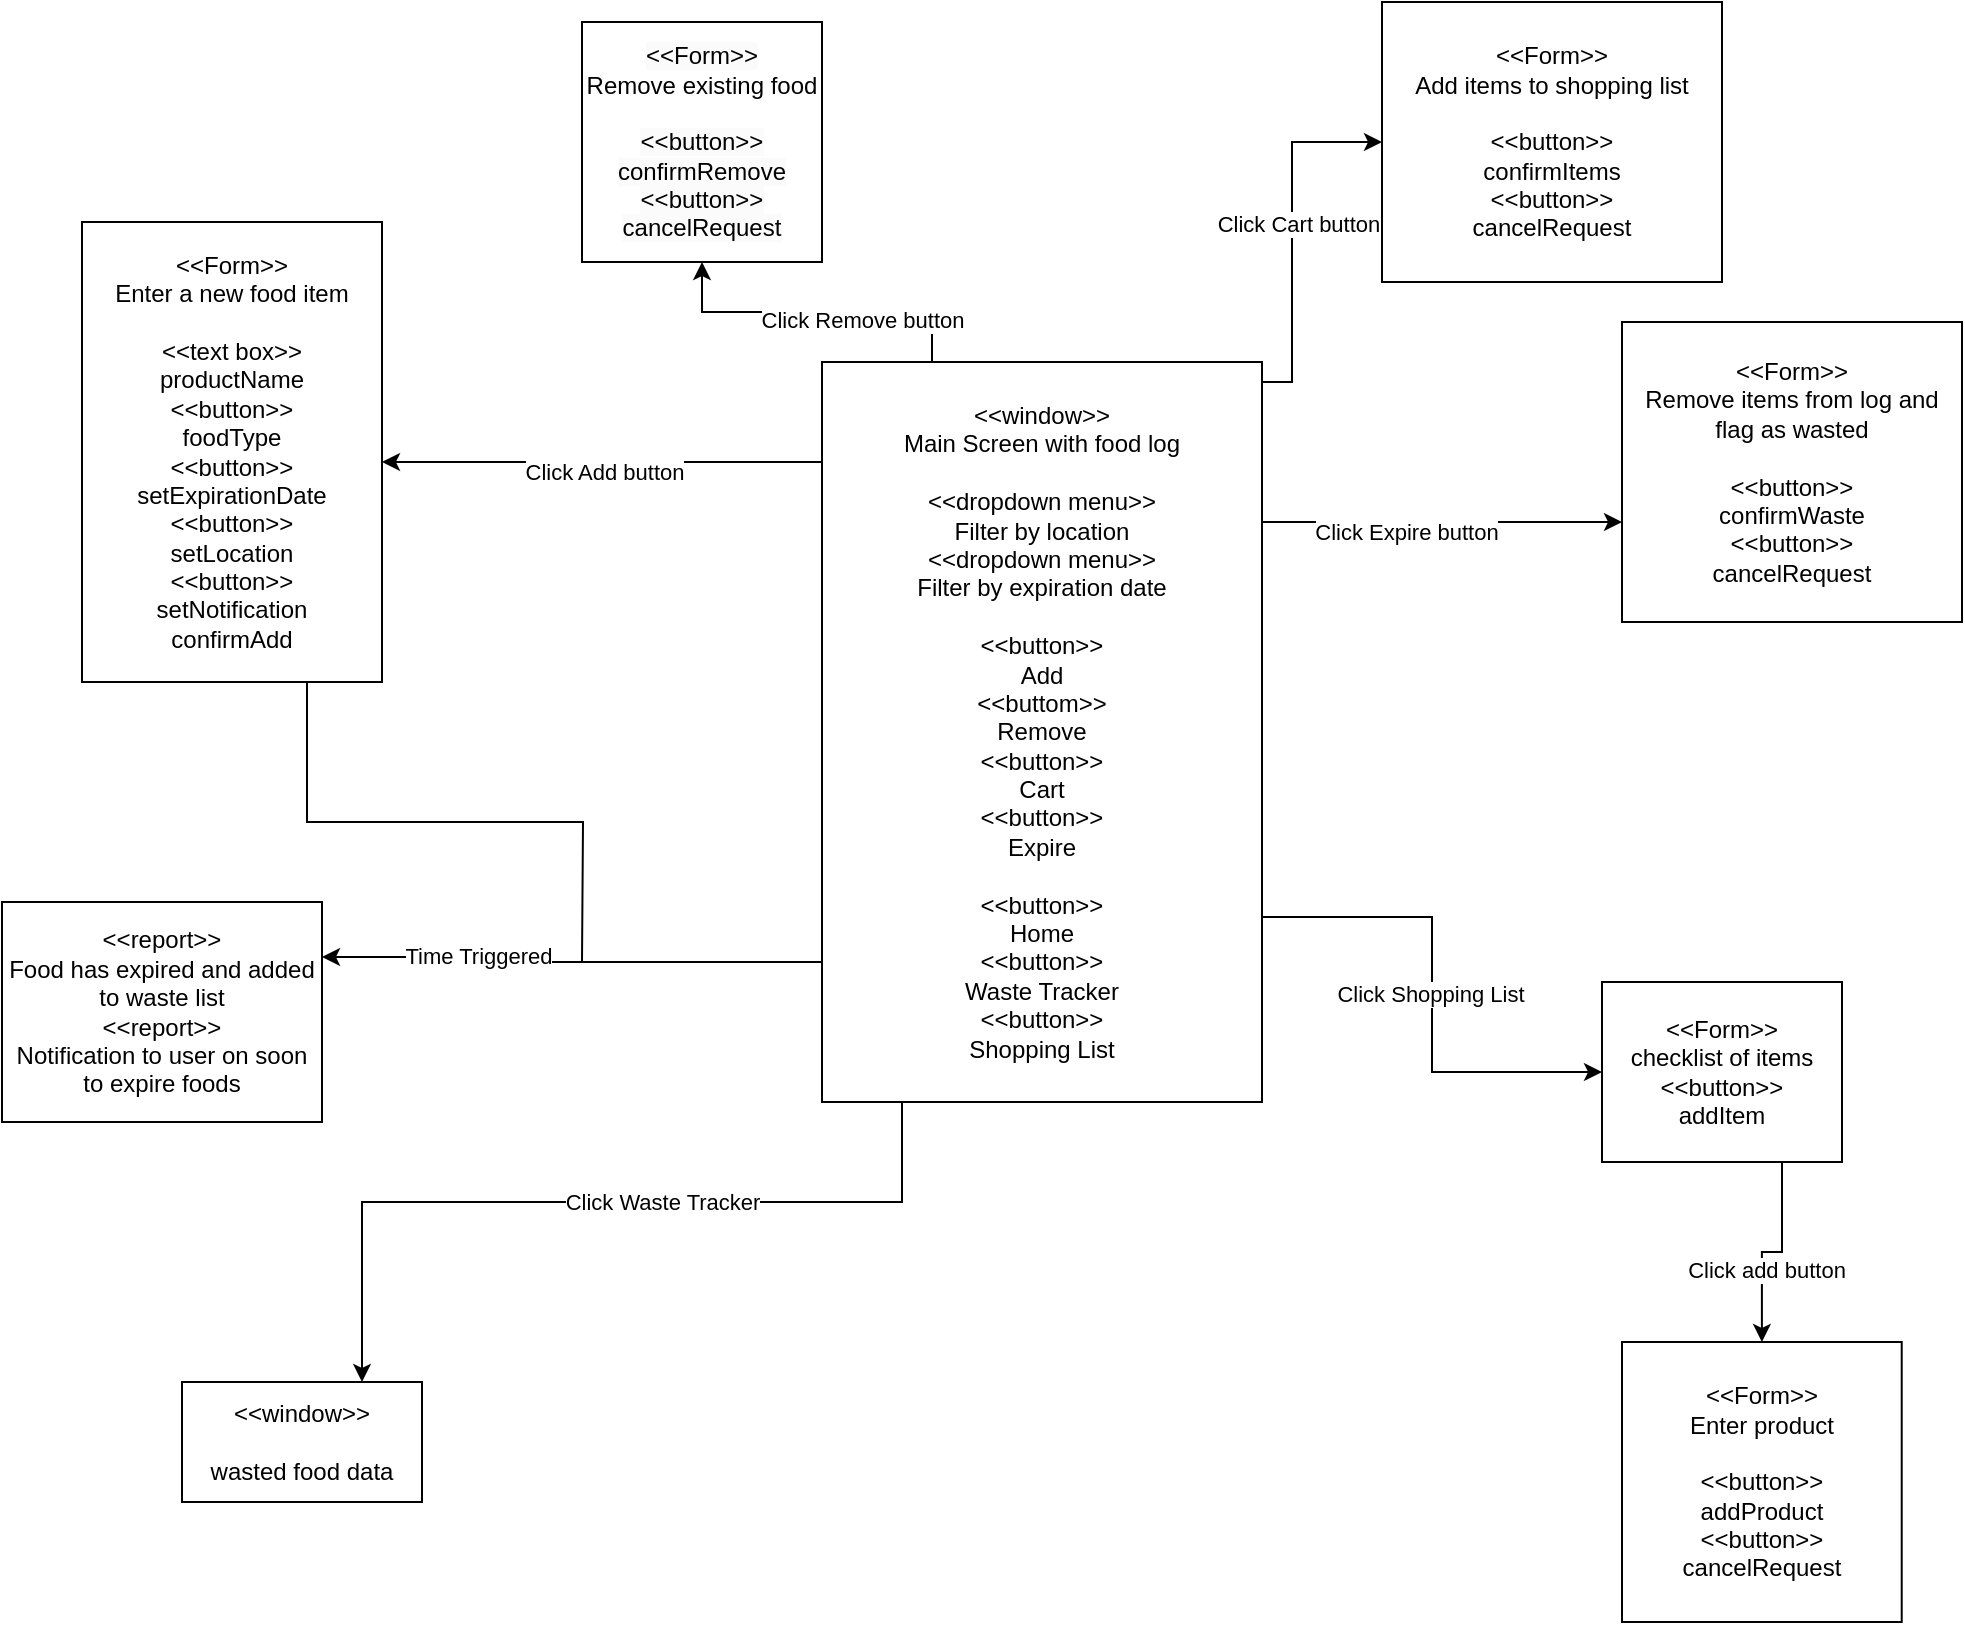 <mxfile version="21.2.3" type="onedrive">
  <diagram name="Page-1" id="HCdrvNL-GXVqj2tD4UYe">
    <mxGraphModel dx="501" dy="609" grid="1" gridSize="10" guides="1" tooltips="1" connect="1" arrows="1" fold="1" page="1" pageScale="1" pageWidth="1100" pageHeight="850" math="0" shadow="0">
      <root>
        <mxCell id="0" />
        <mxCell id="1" parent="0" />
        <mxCell id="Hvjd1tM8WR84NhfFRs1E-5" style="edgeStyle=orthogonalEdgeStyle;rounded=0;orthogonalLoop=1;jettySize=auto;html=1;exitX=0;exitY=0;exitDx=0;exitDy=0;" parent="1" source="Hvjd1tM8WR84NhfFRs1E-4" target="Hvjd1tM8WR84NhfFRs1E-6" edge="1">
          <mxGeometry relative="1" as="geometry">
            <mxPoint x="180" y="210" as="targetPoint" />
            <Array as="points">
              <mxPoint x="440" y="260" />
              <mxPoint x="180" y="260" />
            </Array>
          </mxGeometry>
        </mxCell>
        <mxCell id="Hvjd1tM8WR84NhfFRs1E-13" value="Click Add button" style="edgeLabel;html=1;align=center;verticalAlign=middle;resizable=0;points=[];" parent="Hvjd1tM8WR84NhfFRs1E-5" vertex="1" connectable="0">
          <mxGeometry x="0.183" y="5" relative="1" as="geometry">
            <mxPoint as="offset" />
          </mxGeometry>
        </mxCell>
        <mxCell id="Hvjd1tM8WR84NhfFRs1E-7" style="edgeStyle=orthogonalEdgeStyle;rounded=0;orthogonalLoop=1;jettySize=auto;html=1;exitX=0.25;exitY=0;exitDx=0;exitDy=0;" parent="1" source="Hvjd1tM8WR84NhfFRs1E-4" target="Hvjd1tM8WR84NhfFRs1E-8" edge="1">
          <mxGeometry relative="1" as="geometry">
            <mxPoint x="390" y="190" as="targetPoint" />
          </mxGeometry>
        </mxCell>
        <mxCell id="Hvjd1tM8WR84NhfFRs1E-14" value="Click Remove button" style="edgeLabel;html=1;align=center;verticalAlign=middle;resizable=0;points=[];" parent="Hvjd1tM8WR84NhfFRs1E-7" vertex="1" connectable="0">
          <mxGeometry x="-0.252" y="4" relative="1" as="geometry">
            <mxPoint x="1" as="offset" />
          </mxGeometry>
        </mxCell>
        <mxCell id="Hvjd1tM8WR84NhfFRs1E-9" style="edgeStyle=orthogonalEdgeStyle;rounded=0;orthogonalLoop=1;jettySize=auto;html=1;exitX=0.75;exitY=0;exitDx=0;exitDy=0;" parent="1" source="Hvjd1tM8WR84NhfFRs1E-4" target="Hvjd1tM8WR84NhfFRs1E-10" edge="1">
          <mxGeometry relative="1" as="geometry">
            <mxPoint x="650" y="210" as="targetPoint" />
            <Array as="points">
              <mxPoint x="650" y="250" />
              <mxPoint x="650" y="220" />
              <mxPoint x="675" y="220" />
            </Array>
          </mxGeometry>
        </mxCell>
        <mxCell id="Hvjd1tM8WR84NhfFRs1E-15" value="Click Cart button" style="edgeLabel;html=1;align=center;verticalAlign=middle;resizable=0;points=[];" parent="Hvjd1tM8WR84NhfFRs1E-9" vertex="1" connectable="0">
          <mxGeometry x="0.437" y="-2" relative="1" as="geometry">
            <mxPoint x="1" as="offset" />
          </mxGeometry>
        </mxCell>
        <mxCell id="Hvjd1tM8WR84NhfFRs1E-11" style="edgeStyle=orthogonalEdgeStyle;rounded=0;orthogonalLoop=1;jettySize=auto;html=1;exitX=1;exitY=0;exitDx=0;exitDy=0;" parent="1" source="Hvjd1tM8WR84NhfFRs1E-4" target="Hvjd1tM8WR84NhfFRs1E-12" edge="1">
          <mxGeometry relative="1" as="geometry">
            <mxPoint x="810" y="310" as="targetPoint" />
            <Array as="points">
              <mxPoint x="660" y="290" />
            </Array>
          </mxGeometry>
        </mxCell>
        <mxCell id="Hvjd1tM8WR84NhfFRs1E-16" value="Click Expire button" style="edgeLabel;html=1;align=center;verticalAlign=middle;resizable=0;points=[];" parent="Hvjd1tM8WR84NhfFRs1E-11" vertex="1" connectable="0">
          <mxGeometry x="0.168" y="-5" relative="1" as="geometry">
            <mxPoint as="offset" />
          </mxGeometry>
        </mxCell>
        <mxCell id="Hvjd1tM8WR84NhfFRs1E-17" style="edgeStyle=orthogonalEdgeStyle;rounded=0;orthogonalLoop=1;jettySize=auto;html=1;exitX=0;exitY=0.75;exitDx=0;exitDy=0;" parent="1" edge="1">
          <mxGeometry relative="1" as="geometry">
            <mxPoint x="210.0" y="720" as="targetPoint" />
            <mxPoint x="480" y="547.5" as="sourcePoint" />
            <Array as="points">
              <mxPoint x="480" y="630" />
              <mxPoint x="210" y="630" />
            </Array>
          </mxGeometry>
        </mxCell>
        <mxCell id="Hvjd1tM8WR84NhfFRs1E-19" value="Click Waste Tracker" style="edgeLabel;html=1;align=center;verticalAlign=middle;resizable=0;points=[];" parent="Hvjd1tM8WR84NhfFRs1E-17" vertex="1" connectable="0">
          <mxGeometry x="-0.545" y="-6" relative="1" as="geometry">
            <mxPoint x="-102" y="6" as="offset" />
          </mxGeometry>
        </mxCell>
        <mxCell id="Hvjd1tM8WR84NhfFRs1E-21" style="edgeStyle=orthogonalEdgeStyle;rounded=0;orthogonalLoop=1;jettySize=auto;html=1;exitX=1;exitY=0.75;exitDx=0;exitDy=0;" parent="1" source="Hvjd1tM8WR84NhfFRs1E-4" target="Hvjd1tM8WR84NhfFRs1E-23" edge="1">
          <mxGeometry relative="1" as="geometry">
            <mxPoint x="790" y="520" as="targetPoint" />
          </mxGeometry>
        </mxCell>
        <mxCell id="Hvjd1tM8WR84NhfFRs1E-22" value="Click Shopping List" style="edgeLabel;html=1;align=center;verticalAlign=middle;resizable=0;points=[];" parent="Hvjd1tM8WR84NhfFRs1E-21" vertex="1" connectable="0">
          <mxGeometry x="-0.001" y="-1" relative="1" as="geometry">
            <mxPoint as="offset" />
          </mxGeometry>
        </mxCell>
        <mxCell id="_3oX5gugITDFDEBaIKNf-1" style="edgeStyle=orthogonalEdgeStyle;rounded=0;orthogonalLoop=1;jettySize=auto;html=1;exitX=0;exitY=0.75;exitDx=0;exitDy=0;entryX=1;entryY=0.25;entryDx=0;entryDy=0;" parent="1" source="Hvjd1tM8WR84NhfFRs1E-4" target="_3oX5gugITDFDEBaIKNf-3" edge="1">
          <mxGeometry relative="1" as="geometry">
            <mxPoint x="290" y="487.391" as="targetPoint" />
            <Array as="points">
              <mxPoint x="440" y="510" />
              <mxPoint x="250" y="510" />
              <mxPoint x="250" y="507" />
            </Array>
          </mxGeometry>
        </mxCell>
        <mxCell id="_3oX5gugITDFDEBaIKNf-6" value="Time Triggered" style="edgeLabel;html=1;align=center;verticalAlign=middle;resizable=0;points=[];" parent="_3oX5gugITDFDEBaIKNf-1" connectable="0" vertex="1">
          <mxGeometry x="0.414" y="-3" relative="1" as="geometry">
            <mxPoint as="offset" />
          </mxGeometry>
        </mxCell>
        <mxCell id="Hvjd1tM8WR84NhfFRs1E-4" value="&amp;lt;&amp;lt;window&amp;gt;&amp;gt;&lt;br style=&quot;border-color: var(--border-color);&quot;&gt;Main Screen with food log&lt;br style=&quot;border-color: var(--border-color);&quot;&gt;&lt;br&gt;&amp;lt;&amp;lt;dropdown menu&amp;gt;&amp;gt;&lt;br&gt;Filter by location&lt;br&gt;&amp;lt;&amp;lt;dropdown menu&amp;gt;&amp;gt;&lt;br&gt;Filter by expiration date&lt;br&gt;&lt;br style=&quot;border-color: var(--border-color);&quot;&gt;&amp;lt;&amp;lt;button&amp;gt;&amp;gt;&lt;br style=&quot;border-color: var(--border-color);&quot;&gt;Add&lt;br style=&quot;border-color: var(--border-color);&quot;&gt;&amp;lt;&amp;lt;buttom&amp;gt;&amp;gt;&lt;br style=&quot;border-color: var(--border-color);&quot;&gt;Remove&lt;br style=&quot;border-color: var(--border-color);&quot;&gt;&amp;lt;&amp;lt;button&amp;gt;&amp;gt;&lt;br style=&quot;border-color: var(--border-color);&quot;&gt;Cart&lt;br style=&quot;border-color: var(--border-color);&quot;&gt;&amp;lt;&amp;lt;button&amp;gt;&amp;gt;&lt;br style=&quot;border-color: var(--border-color);&quot;&gt;Expire&lt;br style=&quot;border-color: var(--border-color);&quot;&gt;&lt;br style=&quot;border-color: var(--border-color);&quot;&gt;&amp;lt;&amp;lt;button&amp;gt;&amp;gt;&lt;br style=&quot;border-color: var(--border-color);&quot;&gt;Home&lt;br style=&quot;border-color: var(--border-color);&quot;&gt;&amp;lt;&amp;lt;button&amp;gt;&amp;gt;&lt;br style=&quot;border-color: var(--border-color);&quot;&gt;Waste Tracker&lt;br style=&quot;border-color: var(--border-color);&quot;&gt;&amp;lt;&amp;lt;button&amp;gt;&amp;gt;&lt;br style=&quot;border-color: var(--border-color);&quot;&gt;Shopping List" style="rounded=0;whiteSpace=wrap;html=1;" parent="1" vertex="1">
          <mxGeometry x="440" y="210" width="220" height="370" as="geometry" />
        </mxCell>
        <mxCell id="_3oX5gugITDFDEBaIKNf-5" style="edgeStyle=orthogonalEdgeStyle;rounded=0;orthogonalLoop=1;jettySize=auto;html=1;exitX=0.75;exitY=1;exitDx=0;exitDy=0;endArrow=none;endFill=0;" parent="1" source="Hvjd1tM8WR84NhfFRs1E-6" edge="1">
          <mxGeometry relative="1" as="geometry">
            <mxPoint x="320" y="510" as="targetPoint" />
          </mxGeometry>
        </mxCell>
        <mxCell id="Hvjd1tM8WR84NhfFRs1E-6" value="&amp;lt;&amp;lt;Form&amp;gt;&amp;gt;&lt;br&gt;Enter a new food item&lt;br&gt;&lt;br&gt;&amp;lt;&amp;lt;text box&amp;gt;&amp;gt;&lt;br&gt;productName&lt;br&gt;&amp;lt;&amp;lt;button&amp;gt;&amp;gt;&lt;br&gt;foodType&lt;br&gt;&amp;lt;&amp;lt;button&amp;gt;&amp;gt;&lt;br&gt;setExpirationDate&lt;br&gt;&amp;lt;&amp;lt;button&amp;gt;&amp;gt;&lt;br&gt;setLocation&lt;br&gt;&amp;lt;&amp;lt;button&amp;gt;&amp;gt;&lt;br&gt;setNotification&lt;br&gt;confirmAdd" style="rounded=0;whiteSpace=wrap;html=1;" parent="1" vertex="1">
          <mxGeometry x="70" y="140" width="150" height="230" as="geometry" />
        </mxCell>
        <mxCell id="Hvjd1tM8WR84NhfFRs1E-8" value="&lt;span style=&quot;color: rgb(0, 0, 0); font-family: Helvetica; font-size: 12px; font-style: normal; font-variant-ligatures: normal; font-variant-caps: normal; font-weight: 400; letter-spacing: normal; orphans: 2; text-align: center; text-indent: 0px; text-transform: none; widows: 2; word-spacing: 0px; -webkit-text-stroke-width: 0px; background-color: rgb(251, 251, 251); text-decoration-thickness: initial; text-decoration-style: initial; text-decoration-color: initial; float: none; display: inline !important;&quot;&gt;&amp;lt;&amp;lt;Form&amp;gt;&amp;gt;&lt;/span&gt;&lt;br style=&quot;border-color: var(--border-color); color: rgb(0, 0, 0); font-family: Helvetica; font-size: 12px; font-style: normal; font-variant-ligatures: normal; font-variant-caps: normal; font-weight: 400; letter-spacing: normal; orphans: 2; text-align: center; text-indent: 0px; text-transform: none; widows: 2; word-spacing: 0px; -webkit-text-stroke-width: 0px; background-color: rgb(251, 251, 251); text-decoration-thickness: initial; text-decoration-style: initial; text-decoration-color: initial;&quot;&gt;Remove existing food&lt;br style=&quot;border-color: var(--border-color); color: rgb(0, 0, 0); font-family: Helvetica; font-size: 12px; font-style: normal; font-variant-ligatures: normal; font-variant-caps: normal; font-weight: 400; letter-spacing: normal; orphans: 2; text-align: center; text-indent: 0px; text-transform: none; widows: 2; word-spacing: 0px; -webkit-text-stroke-width: 0px; background-color: rgb(251, 251, 251); text-decoration-thickness: initial; text-decoration-style: initial; text-decoration-color: initial;&quot;&gt;&lt;br style=&quot;border-color: var(--border-color); color: rgb(0, 0, 0); font-family: Helvetica; font-size: 12px; font-style: normal; font-variant-ligatures: normal; font-variant-caps: normal; font-weight: 400; letter-spacing: normal; orphans: 2; text-align: center; text-indent: 0px; text-transform: none; widows: 2; word-spacing: 0px; -webkit-text-stroke-width: 0px; background-color: rgb(251, 251, 251); text-decoration-thickness: initial; text-decoration-style: initial; text-decoration-color: initial;&quot;&gt;&lt;span style=&quot;color: rgb(0, 0, 0); font-family: Helvetica; font-size: 12px; font-style: normal; font-variant-ligatures: normal; font-variant-caps: normal; font-weight: 400; letter-spacing: normal; orphans: 2; text-align: center; text-indent: 0px; text-transform: none; widows: 2; word-spacing: 0px; -webkit-text-stroke-width: 0px; background-color: rgb(251, 251, 251); text-decoration-thickness: initial; text-decoration-style: initial; text-decoration-color: initial; float: none; display: inline !important;&quot;&gt;&amp;lt;&amp;lt;button&amp;gt;&amp;gt;&lt;/span&gt;&lt;br style=&quot;border-color: var(--border-color); color: rgb(0, 0, 0); font-family: Helvetica; font-size: 12px; font-style: normal; font-variant-ligatures: normal; font-variant-caps: normal; font-weight: 400; letter-spacing: normal; orphans: 2; text-align: center; text-indent: 0px; text-transform: none; widows: 2; word-spacing: 0px; -webkit-text-stroke-width: 0px; background-color: rgb(251, 251, 251); text-decoration-thickness: initial; text-decoration-style: initial; text-decoration-color: initial;&quot;&gt;&lt;span style=&quot;color: rgb(0, 0, 0); font-family: Helvetica; font-size: 12px; font-style: normal; font-variant-ligatures: normal; font-variant-caps: normal; font-weight: 400; letter-spacing: normal; orphans: 2; text-align: center; text-indent: 0px; text-transform: none; widows: 2; word-spacing: 0px; -webkit-text-stroke-width: 0px; background-color: rgb(251, 251, 251); text-decoration-thickness: initial; text-decoration-style: initial; text-decoration-color: initial; float: none; display: inline !important;&quot;&gt;confirmRemove&lt;br&gt;&amp;lt;&amp;lt;button&amp;gt;&amp;gt;&lt;br&gt;cancelRequest&lt;br&gt;&lt;/span&gt;" style="rounded=0;whiteSpace=wrap;html=1;" parent="1" vertex="1">
          <mxGeometry x="320" y="40" width="120" height="120" as="geometry" />
        </mxCell>
        <mxCell id="Hvjd1tM8WR84NhfFRs1E-10" value="&amp;lt;&amp;lt;Form&amp;gt;&amp;gt;&lt;br&gt;Add items to shopping list&lt;br&gt;&lt;br&gt;&amp;lt;&amp;lt;button&amp;gt;&amp;gt;&lt;br&gt;confirmItems&lt;br&gt;&amp;lt;&amp;lt;button&amp;gt;&amp;gt;&lt;br style=&quot;border-color: var(--border-color);&quot;&gt;cancelRequest" style="rounded=0;whiteSpace=wrap;html=1;" parent="1" vertex="1">
          <mxGeometry x="720" y="30" width="170" height="140" as="geometry" />
        </mxCell>
        <mxCell id="Hvjd1tM8WR84NhfFRs1E-12" value="&amp;lt;&amp;lt;Form&amp;gt;&amp;gt;&lt;br&gt;Remove items from log and flag as wasted&lt;br&gt;&lt;br&gt;&amp;lt;&amp;lt;button&amp;gt;&amp;gt;&lt;br&gt;confirmWaste&lt;br&gt;&amp;lt;&amp;lt;button&amp;gt;&amp;gt;&lt;br style=&quot;border-color: var(--border-color);&quot;&gt;cancelRequest" style="rounded=0;whiteSpace=wrap;html=1;" parent="1" vertex="1">
          <mxGeometry x="840" y="190" width="170" height="150" as="geometry" />
        </mxCell>
        <mxCell id="Hvjd1tM8WR84NhfFRs1E-18" value="&amp;lt;&amp;lt;window&amp;gt;&amp;gt;&lt;br&gt;&lt;br&gt;wasted food data" style="rounded=0;whiteSpace=wrap;html=1;" parent="1" vertex="1">
          <mxGeometry x="120" y="720" width="120" height="60" as="geometry" />
        </mxCell>
        <mxCell id="Hvjd1tM8WR84NhfFRs1E-28" style="edgeStyle=orthogonalEdgeStyle;rounded=0;orthogonalLoop=1;jettySize=auto;html=1;exitX=0.75;exitY=1;exitDx=0;exitDy=0;" parent="1" source="Hvjd1tM8WR84NhfFRs1E-23" target="Hvjd1tM8WR84NhfFRs1E-29" edge="1">
          <mxGeometry relative="1" as="geometry">
            <mxPoint x="919.857" y="720" as="targetPoint" />
          </mxGeometry>
        </mxCell>
        <mxCell id="_3oX5gugITDFDEBaIKNf-7" value="Click add button" style="edgeLabel;html=1;align=center;verticalAlign=middle;resizable=0;points=[];" parent="Hvjd1tM8WR84NhfFRs1E-28" connectable="0" vertex="1">
          <mxGeometry x="0.271" y="2" relative="1" as="geometry">
            <mxPoint as="offset" />
          </mxGeometry>
        </mxCell>
        <mxCell id="Hvjd1tM8WR84NhfFRs1E-23" value="&amp;lt;&amp;lt;Form&amp;gt;&amp;gt;&lt;br&gt;checklist of items&lt;br&gt;&amp;lt;&amp;lt;button&amp;gt;&amp;gt;&lt;br&gt;addItem" style="rounded=0;whiteSpace=wrap;html=1;" parent="1" vertex="1">
          <mxGeometry x="830" y="520" width="120" height="90" as="geometry" />
        </mxCell>
        <mxCell id="Hvjd1tM8WR84NhfFRs1E-29" value="&amp;lt;&amp;lt;Form&amp;gt;&amp;gt;&lt;br&gt;Enter product&lt;br&gt;&lt;br&gt;&amp;lt;&amp;lt;button&amp;gt;&amp;gt;&lt;br&gt;addProduct&lt;br&gt;&amp;lt;&amp;lt;button&amp;gt;&amp;gt;&lt;br style=&quot;border-color: var(--border-color);&quot;&gt;cancelRequest" style="rounded=0;whiteSpace=wrap;html=1;" parent="1" vertex="1">
          <mxGeometry x="840" y="700" width="139.86" height="140" as="geometry" />
        </mxCell>
        <mxCell id="_3oX5gugITDFDEBaIKNf-3" value="&amp;lt;&amp;lt;report&amp;gt;&amp;gt;&lt;br&gt;Food has expired and added to waste list&lt;br&gt;&amp;lt;&amp;lt;report&amp;gt;&amp;gt;&lt;br&gt;Notification to user on soon to expire foods" style="rounded=0;whiteSpace=wrap;html=1;" parent="1" vertex="1">
          <mxGeometry x="30" y="480" width="160" height="110" as="geometry" />
        </mxCell>
      </root>
    </mxGraphModel>
  </diagram>
</mxfile>
